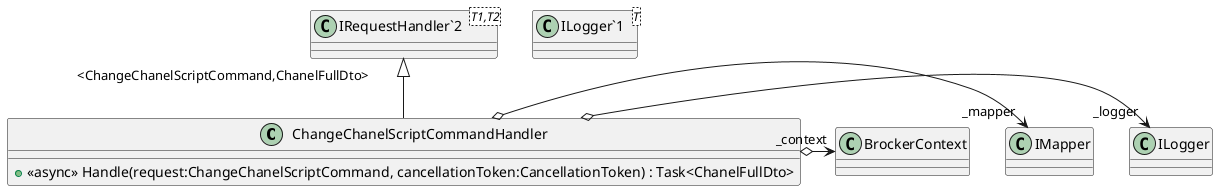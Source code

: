 @startuml
class ChangeChanelScriptCommandHandler {
    + <<async>> Handle(request:ChangeChanelScriptCommand, cancellationToken:CancellationToken) : Task<ChanelFullDto>
}
class "ILogger`1"<T> {
}
class "IRequestHandler`2"<T1,T2> {
}
"IRequestHandler`2" "<ChangeChanelScriptCommand,ChanelFullDto>" <|-- ChangeChanelScriptCommandHandler
ChangeChanelScriptCommandHandler o-> "_logger" ILogger
ChangeChanelScriptCommandHandler o-> "_mapper" IMapper
ChangeChanelScriptCommandHandler o-> "_context" BrockerContext
@enduml
